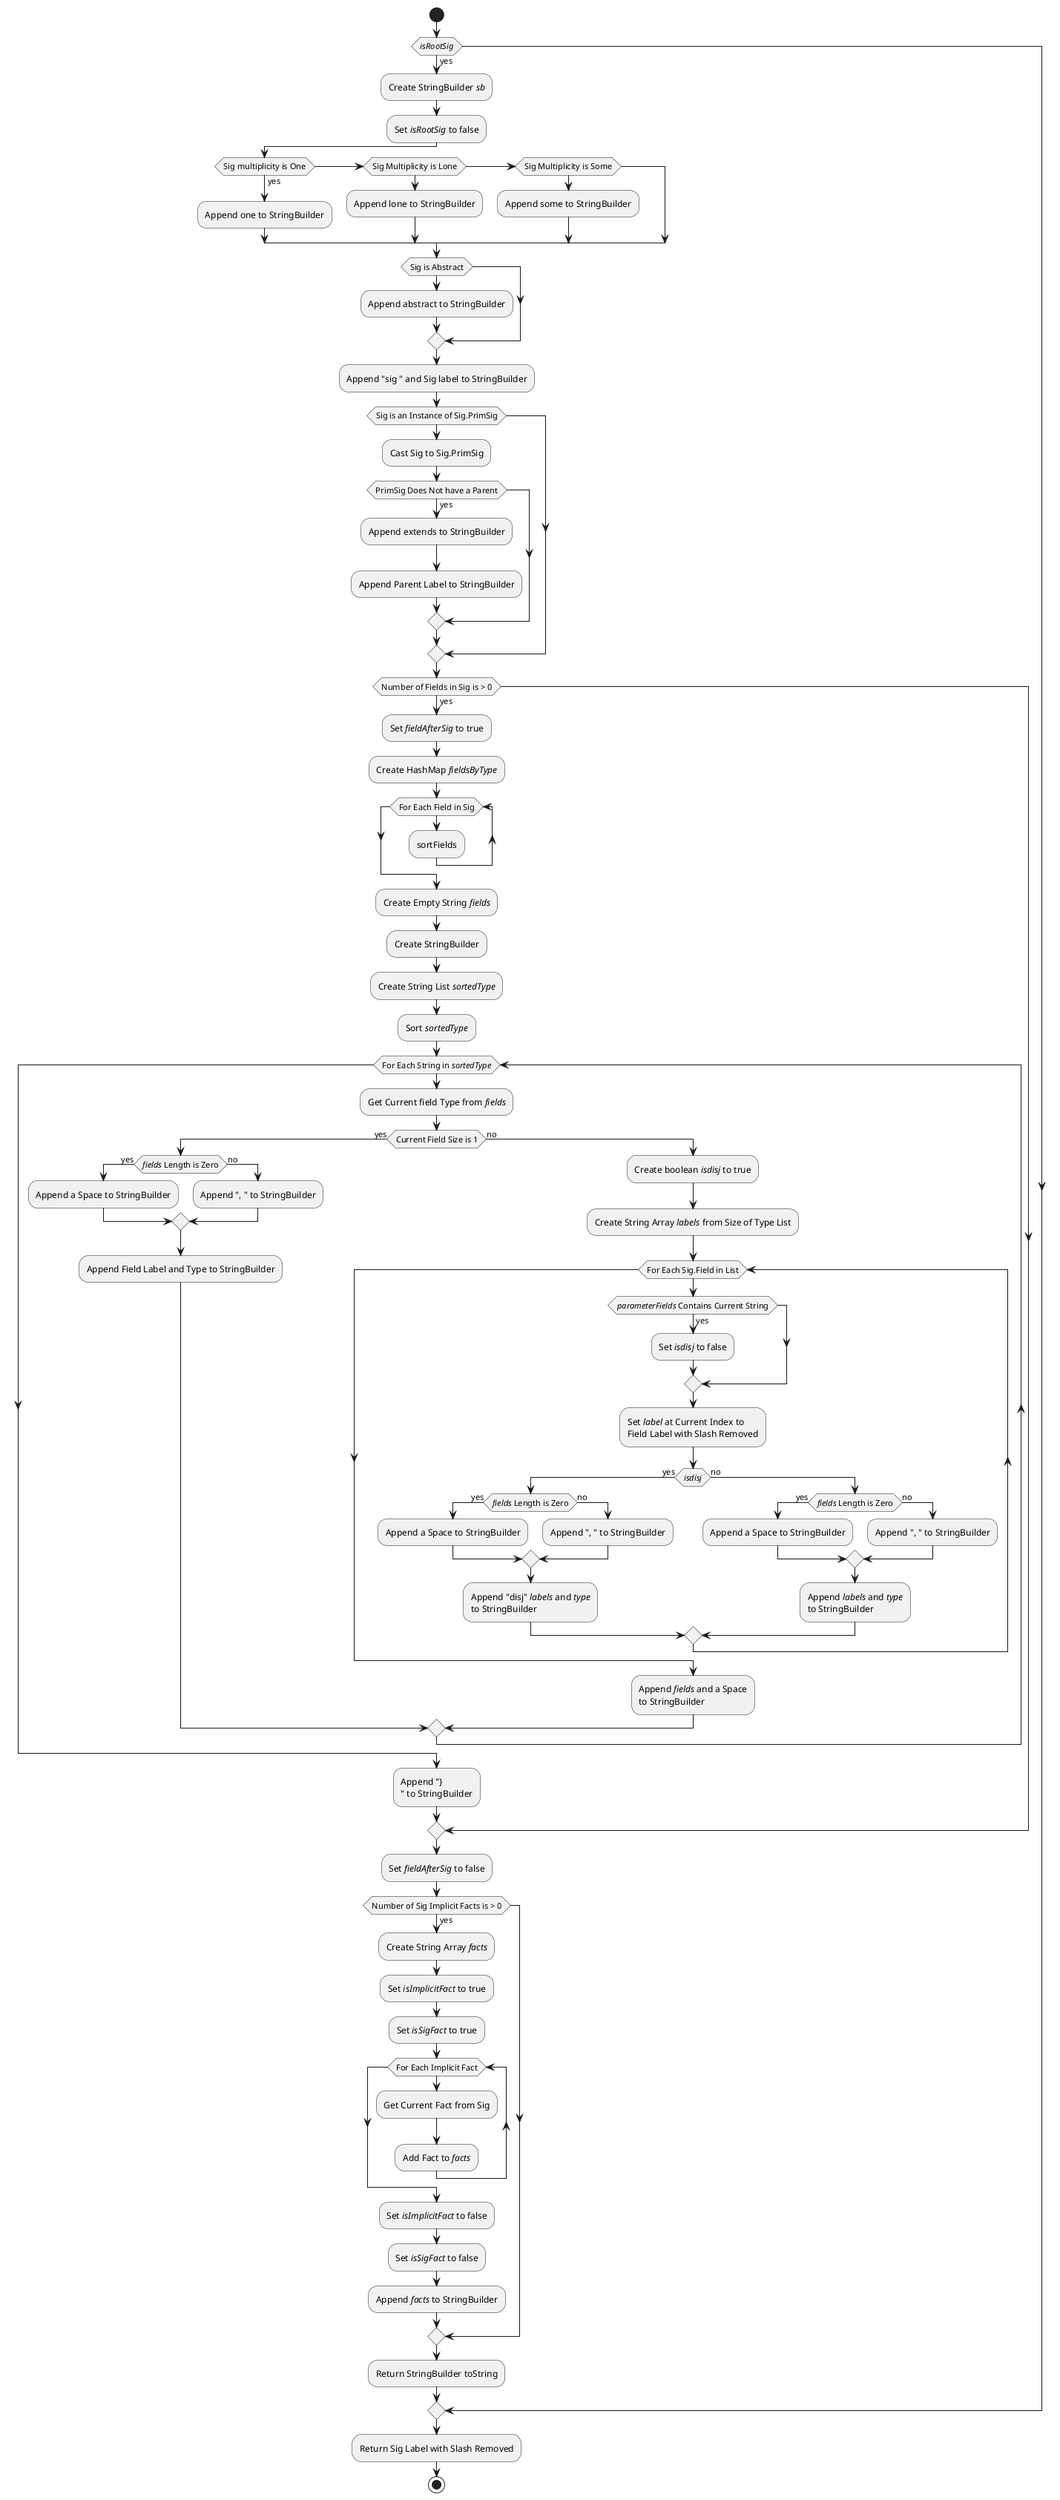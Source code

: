@startuml
start
if(//isRootSig//) then (yes)
	:Create StringBuilder //sb//;
	:Set //isRootSig// to false;
	if(Sig multiplicity is One) then(yes)
		:Append one to StringBuilder;
	elseif(Sig Multiplicity is Lone)
		:Append lone to StringBuilder;
	elseif(Sig Multiplicity is Some)
		:Append some to StringBuilder;
	endif
	if (Sig is Abstract)
		:Append abstract to StringBuilder;
	endif
	:Append "sig " and Sig label to StringBuilder;
	if(Sig is an Instance of Sig.PrimSig)
		:Cast Sig to Sig.PrimSig;
		if(PrimSig Does Not have a Parent) then (yes)
			:Append extends to StringBuilder;
			:Append Parent Label to StringBuilder;
		endif
	endif
	if(Number of Fields in Sig is > 0) then (yes)
		:Set //fieldAfterSig// to true;
		:Create HashMap //fieldsByType//;
		while(For Each Field in Sig)
			:sortFields;
		endwhile
		:Create Empty String //fields//;
		:Create StringBuilder;
		:Create String List //sortedType//;
		:Sort //sortedType//;
		while(For Each String in //sortedType//)
			:Get Current field Type from //fields//;
			if(Current Field Size is 1) then (yes)
				if(//fields// Length is Zero) then (yes)
					:Append a Space to StringBuilder;
				else(no)
					:Append ", " to StringBuilder;
				endif
			:Append Field Label and Type to StringBuilder;
			else(no)
				:Create boolean //isdisj// to true;
				:Create String Array //labels// from Size of Type List;
				while(For Each Sig.Field in List)
					if(//parameterFields// Contains Current String) then (yes)
						:Set //isdisj// to false;
					endif
					:Set //label// at Current Index to 
					Field Label with Slash Removed;
					if(//isdisj//) then (yes)
						if(//fields// Length is Zero) then (yes)
							:Append a Space to StringBuilder;
						else(no)
							:Append ", " to StringBuilder;
						endif
						:Append "disj" //labels// and //type//
						to StringBuilder;
					else (no)
						if(//fields// Length is Zero) then (yes)
							:Append a Space to StringBuilder;
						else(no)
							:Append ", " to StringBuilder;
						endif
					:Append //labels// and //type//
					to StringBuilder;
					endif
				endwhile
			:Append //fields// and a Space
			to StringBuilder;
			endif
		endwhile
		:Append "}\n" to StringBuilder;
	endif
	:Set //fieldAfterSig// to false;
	if(Number of Sig Implicit Facts is > 0) then (yes)
		:Create String Array //facts//;
		:Set //isImplicitFact// to true;
		:Set //isSigFact// to true;
		while(For Each Implicit Fact)
			:Get Current Fact from Sig;
			:Add Fact to //facts//;
		endwhile
		:Set //isImplicitFact// to false;
		:Set //isSigFact// to false;
		:Append //facts// to StringBuilder;
	endif
	:Return StringBuilder toString;
endif
:Return Sig Label with Slash Removed;
stop

@enduml